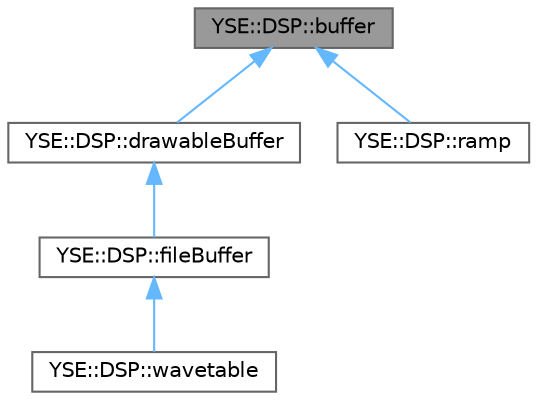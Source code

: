 digraph "YSE::DSP::buffer"
{
 // LATEX_PDF_SIZE
  bgcolor="transparent";
  edge [fontname=Helvetica,fontsize=10,labelfontname=Helvetica,labelfontsize=10];
  node [fontname=Helvetica,fontsize=10,shape=box,height=0.2,width=0.4];
  Node1 [id="Node000001",label="YSE::DSP::buffer",height=0.2,width=0.4,color="gray40", fillcolor="grey60", style="filled", fontcolor="black",tooltip=" "];
  Node1 -> Node2 [id="edge1_Node000001_Node000002",dir="back",color="steelblue1",style="solid",tooltip=" "];
  Node2 [id="Node000002",label="YSE::DSP::drawableBuffer",height=0.2,width=0.4,color="gray40", fillcolor="white", style="filled",URL="$class_y_s_e_1_1_d_s_p_1_1drawable_buffer.html",tooltip=" "];
  Node2 -> Node3 [id="edge2_Node000002_Node000003",dir="back",color="steelblue1",style="solid",tooltip=" "];
  Node3 [id="Node000003",label="YSE::DSP::fileBuffer",height=0.2,width=0.4,color="gray40", fillcolor="white", style="filled",URL="$class_y_s_e_1_1_d_s_p_1_1file_buffer.html",tooltip=" "];
  Node3 -> Node4 [id="edge3_Node000003_Node000004",dir="back",color="steelblue1",style="solid",tooltip=" "];
  Node4 [id="Node000004",label="YSE::DSP::wavetable",height=0.2,width=0.4,color="gray40", fillcolor="white", style="filled",URL="$class_y_s_e_1_1_d_s_p_1_1wavetable.html",tooltip=" "];
  Node1 -> Node5 [id="edge4_Node000001_Node000005",dir="back",color="steelblue1",style="solid",tooltip=" "];
  Node5 [id="Node000005",label="YSE::DSP::ramp",height=0.2,width=0.4,color="gray40", fillcolor="white", style="filled",URL="$class_y_s_e_1_1_d_s_p_1_1ramp.html",tooltip=" "];
}

